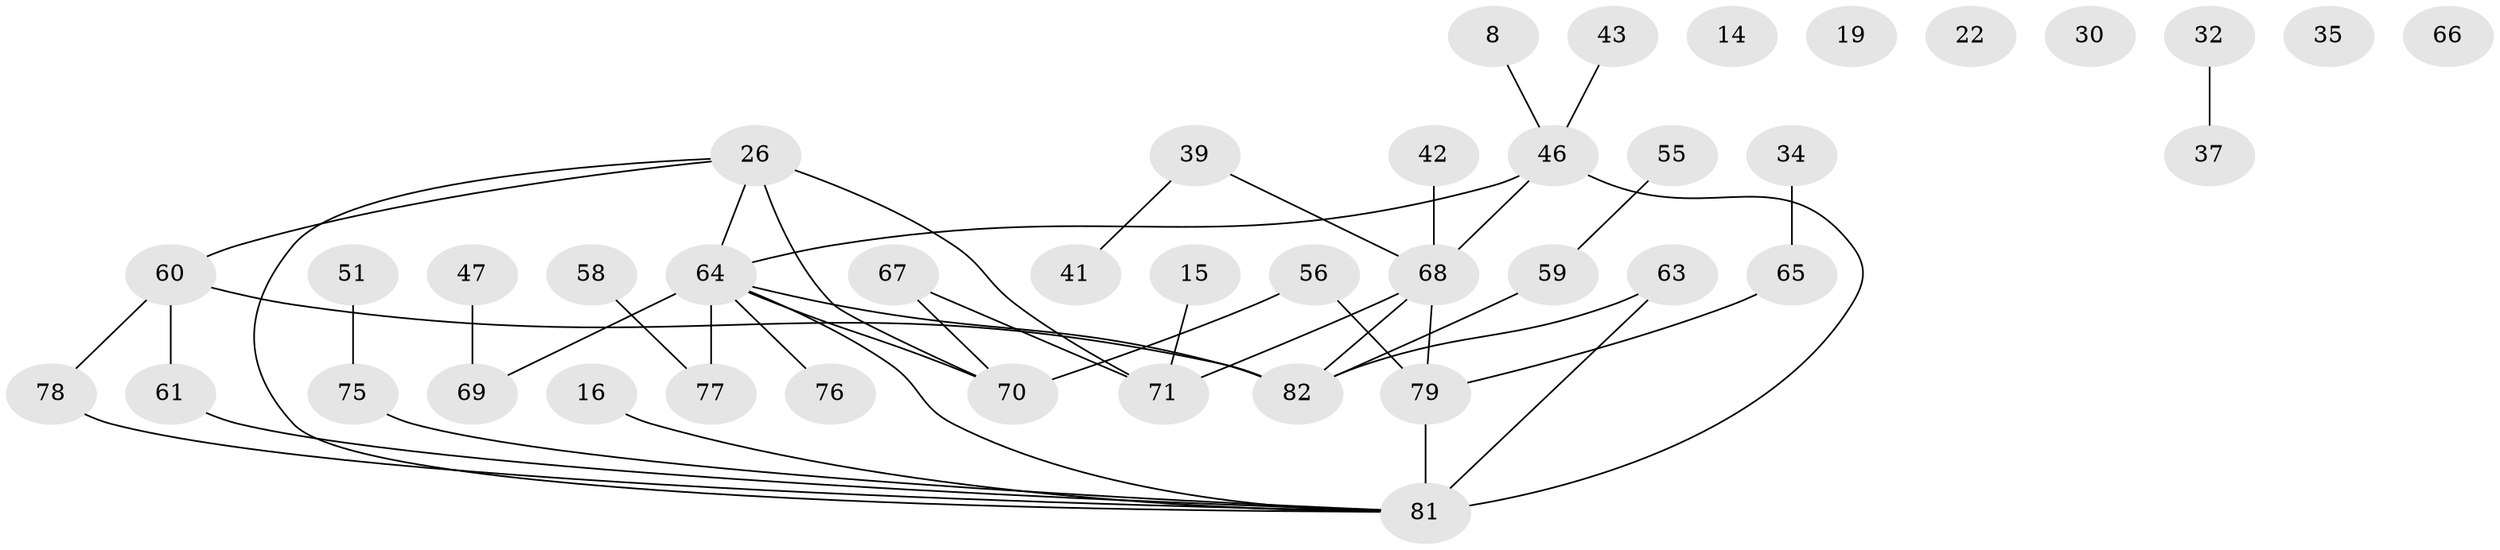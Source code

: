 // original degree distribution, {5: 0.06097560975609756, 4: 0.13414634146341464, 3: 0.18292682926829268, 2: 0.3048780487804878, 1: 0.24390243902439024, 0: 0.06097560975609756, 6: 0.012195121951219513}
// Generated by graph-tools (version 1.1) at 2025/40/03/09/25 04:40:34]
// undirected, 41 vertices, 45 edges
graph export_dot {
graph [start="1"]
  node [color=gray90,style=filled];
  8;
  14;
  15;
  16;
  19;
  22;
  26 [super="+25"];
  30;
  32;
  34;
  35 [super="+13"];
  37;
  39;
  41;
  42;
  43;
  46 [super="+4+31"];
  47;
  51;
  55;
  56;
  58;
  59 [super="+10"];
  60 [super="+24"];
  61;
  63;
  64 [super="+21+23+27+57+44"];
  65;
  66;
  67;
  68 [super="+18+53"];
  69 [super="+6+38"];
  70;
  71;
  75;
  76;
  77;
  78;
  79 [super="+40+52"];
  81 [super="+2+54+80+74"];
  82 [super="+11+36+73"];
  8 -- 46;
  15 -- 71;
  16 -- 81;
  26 -- 70 [weight=2];
  26 -- 71;
  26 -- 60;
  26 -- 64;
  26 -- 81;
  32 -- 37;
  34 -- 65;
  39 -- 41;
  39 -- 68;
  42 -- 68;
  43 -- 46;
  46 -- 68;
  46 -- 64 [weight=2];
  46 -- 81 [weight=4];
  47 -- 69;
  51 -- 75;
  55 -- 59;
  56 -- 70;
  56 -- 79;
  58 -- 77;
  59 -- 82;
  60 -- 82;
  60 -- 61;
  60 -- 78;
  61 -- 81;
  63 -- 82;
  63 -- 81;
  64 -- 77;
  64 -- 69;
  64 -- 82 [weight=3];
  64 -- 76;
  64 -- 70;
  64 -- 81;
  65 -- 79;
  67 -- 70;
  67 -- 71;
  68 -- 71;
  68 -- 82 [weight=2];
  68 -- 79;
  75 -- 81;
  78 -- 81;
  79 -- 81 [weight=2];
}
